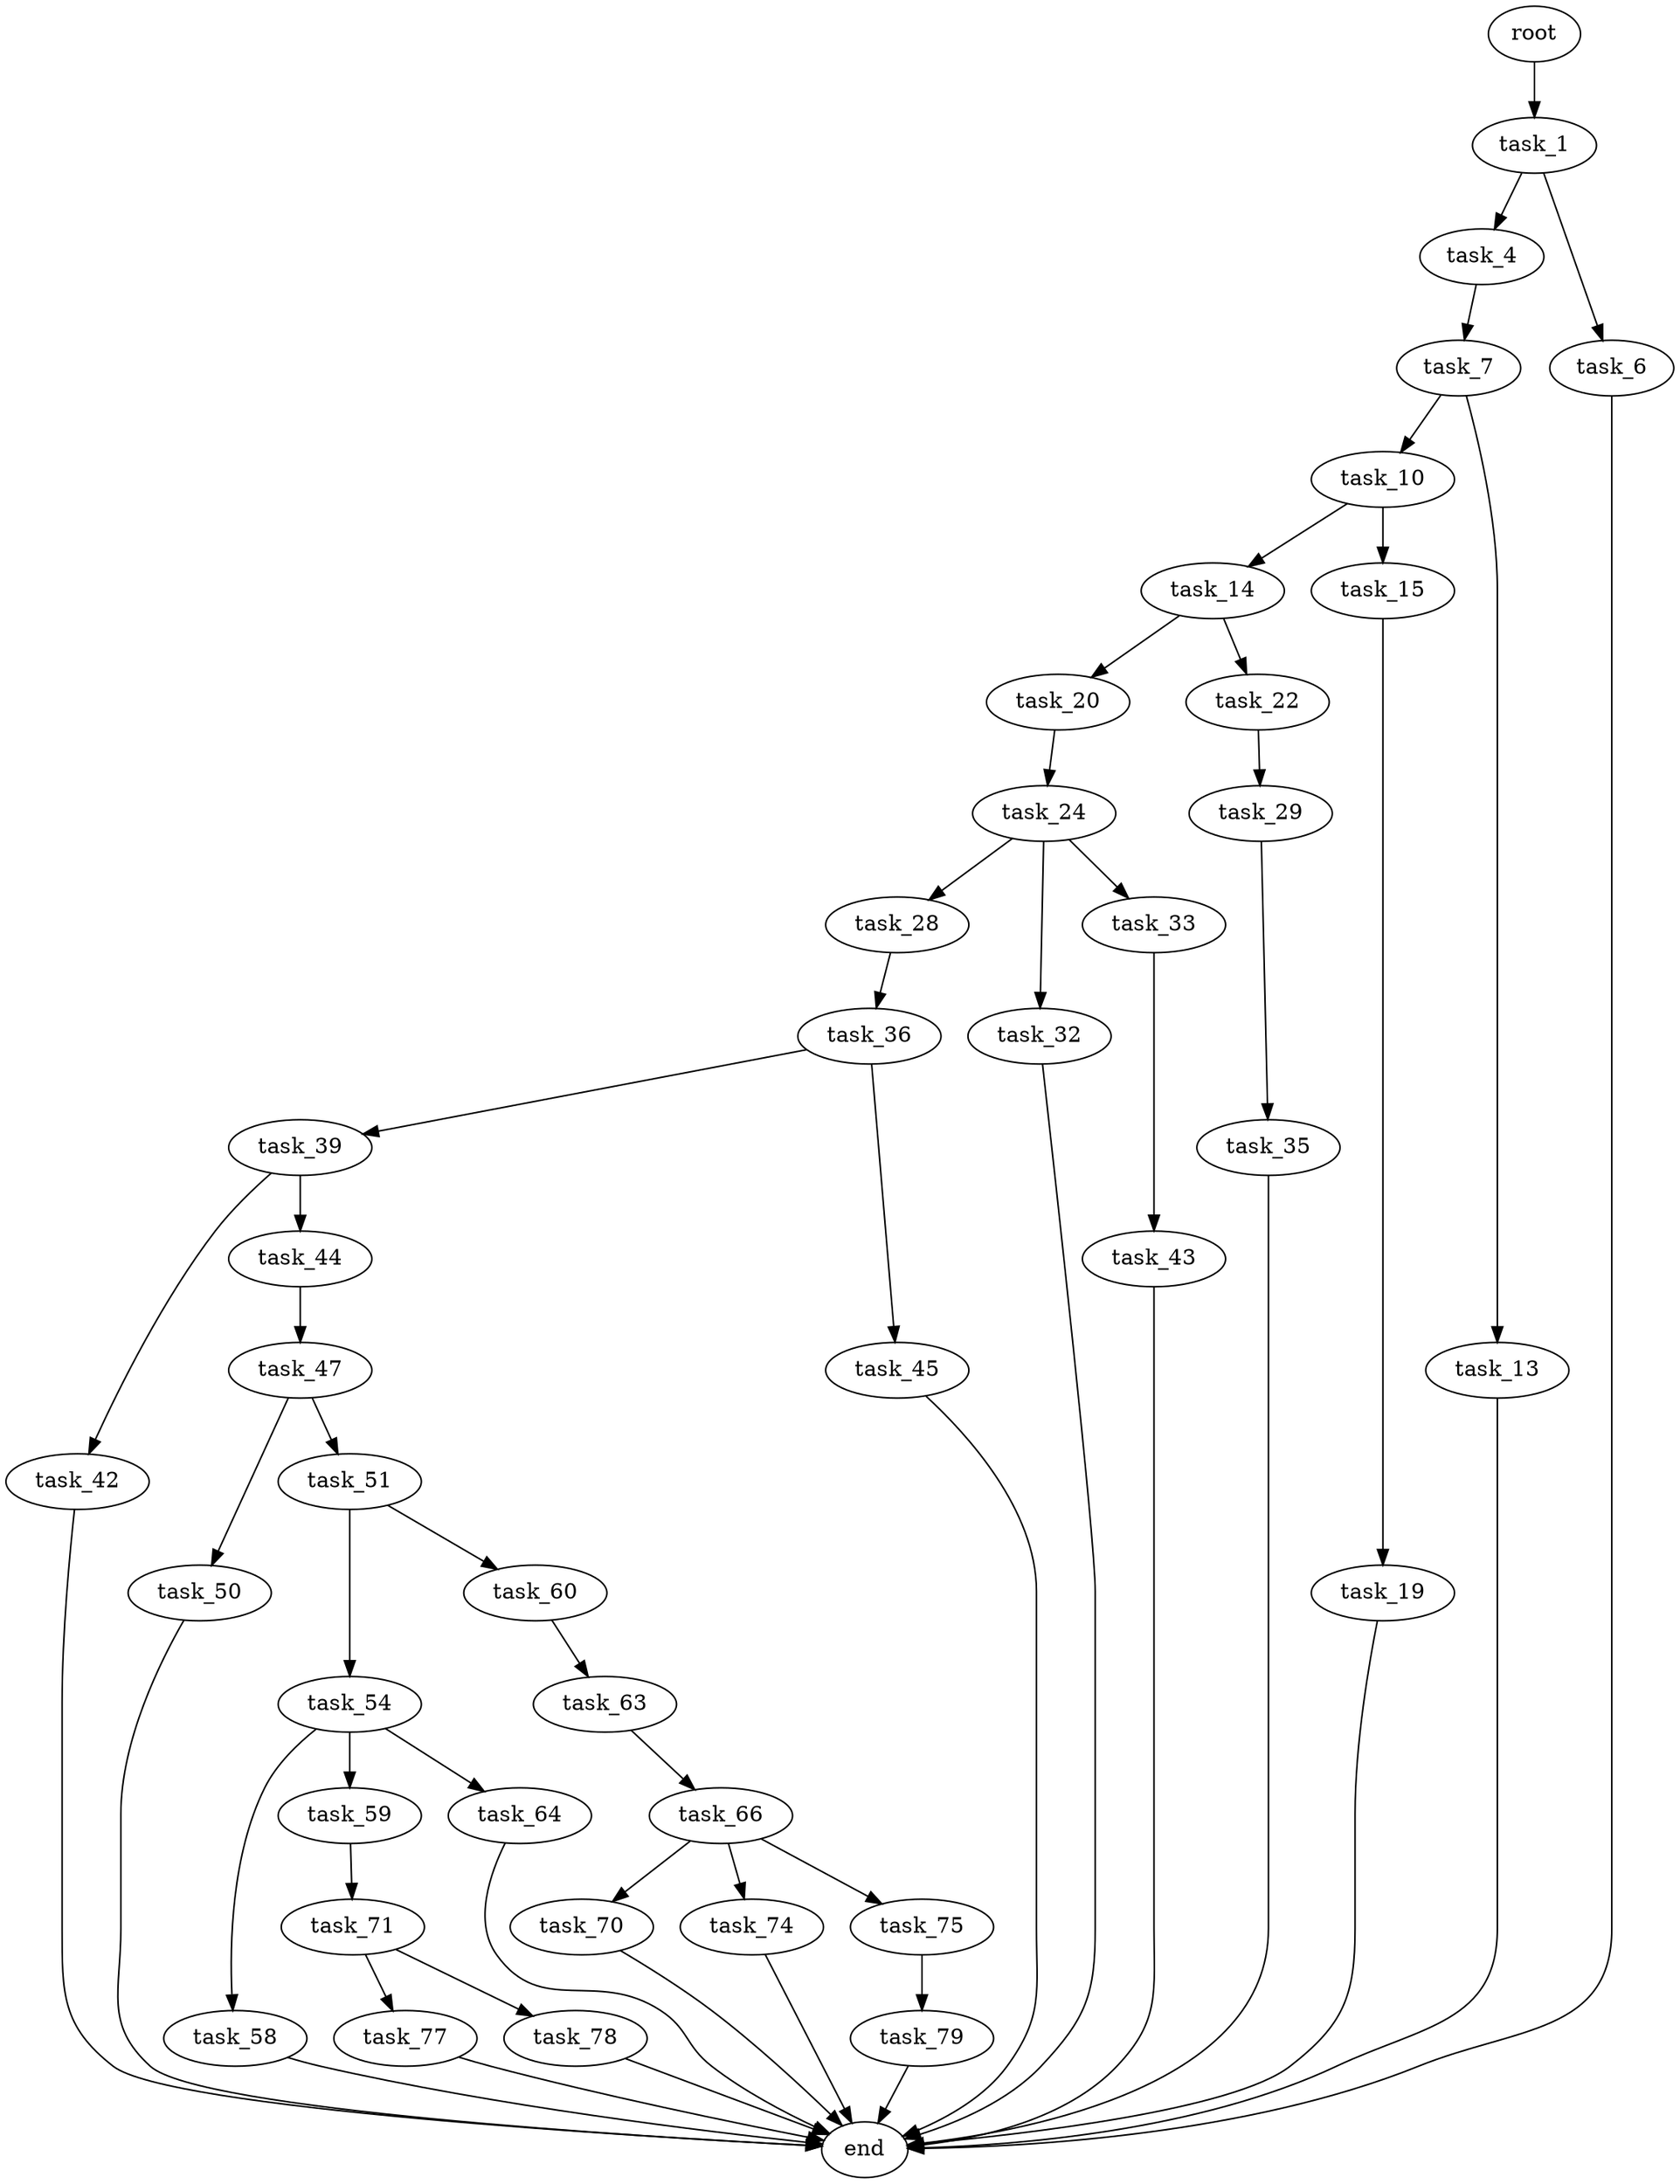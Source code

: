 digraph G {
  root [size="0.000000"];
  task_1 [size="12177522928.000000"];
  task_4 [size="322919940624.000000"];
  task_6 [size="8589934592.000000"];
  task_7 [size="8589934592.000000"];
  end [size="0.000000"];
  task_10 [size="68719476736.000000"];
  task_13 [size="134217728000.000000"];
  task_14 [size="6300251872.000000"];
  task_15 [size="134217728000.000000"];
  task_20 [size="244125196510.000000"];
  task_22 [size="134217728000.000000"];
  task_19 [size="134217728000.000000"];
  task_24 [size="368293445632.000000"];
  task_29 [size="24371409681.000000"];
  task_28 [size="18122956065.000000"];
  task_32 [size="782757789696.000000"];
  task_33 [size="8720530916.000000"];
  task_36 [size="174524090352.000000"];
  task_35 [size="78025304993.000000"];
  task_43 [size="19418369203.000000"];
  task_39 [size="90481182327.000000"];
  task_45 [size="15952816368.000000"];
  task_42 [size="93125668128.000000"];
  task_44 [size="368293445632.000000"];
  task_47 [size="8086941509.000000"];
  task_50 [size="8589934592.000000"];
  task_51 [size="1118083962303.000000"];
  task_54 [size="1740407081.000000"];
  task_60 [size="1609164867.000000"];
  task_58 [size="2940108588.000000"];
  task_59 [size="82682071587.000000"];
  task_64 [size="246598973282.000000"];
  task_71 [size="134217728000.000000"];
  task_63 [size="68719476736.000000"];
  task_66 [size="814887515304.000000"];
  task_70 [size="193713485524.000000"];
  task_74 [size="1179693796.000000"];
  task_75 [size="5565669218.000000"];
  task_77 [size="1074243394231.000000"];
  task_78 [size="632205636.000000"];
  task_79 [size="24678258242.000000"];

  root -> task_1 [size="1.000000"];
  task_1 -> task_4 [size="536870912.000000"];
  task_1 -> task_6 [size="536870912.000000"];
  task_4 -> task_7 [size="679477248.000000"];
  task_6 -> end [size="1.000000"];
  task_7 -> task_10 [size="33554432.000000"];
  task_7 -> task_13 [size="33554432.000000"];
  task_10 -> task_14 [size="134217728.000000"];
  task_10 -> task_15 [size="134217728.000000"];
  task_13 -> end [size="1.000000"];
  task_14 -> task_20 [size="134217728.000000"];
  task_14 -> task_22 [size="134217728.000000"];
  task_15 -> task_19 [size="209715200.000000"];
  task_20 -> task_24 [size="411041792.000000"];
  task_22 -> task_29 [size="209715200.000000"];
  task_19 -> end [size="1.000000"];
  task_24 -> task_28 [size="411041792.000000"];
  task_24 -> task_32 [size="411041792.000000"];
  task_24 -> task_33 [size="411041792.000000"];
  task_29 -> task_35 [size="411041792.000000"];
  task_28 -> task_36 [size="411041792.000000"];
  task_32 -> end [size="1.000000"];
  task_33 -> task_43 [size="679477248.000000"];
  task_36 -> task_39 [size="134217728.000000"];
  task_36 -> task_45 [size="134217728.000000"];
  task_35 -> end [size="1.000000"];
  task_43 -> end [size="1.000000"];
  task_39 -> task_42 [size="209715200.000000"];
  task_39 -> task_44 [size="209715200.000000"];
  task_45 -> end [size="1.000000"];
  task_42 -> end [size="1.000000"];
  task_44 -> task_47 [size="411041792.000000"];
  task_47 -> task_50 [size="411041792.000000"];
  task_47 -> task_51 [size="411041792.000000"];
  task_50 -> end [size="1.000000"];
  task_51 -> task_54 [size="838860800.000000"];
  task_51 -> task_60 [size="838860800.000000"];
  task_54 -> task_58 [size="33554432.000000"];
  task_54 -> task_59 [size="33554432.000000"];
  task_54 -> task_64 [size="33554432.000000"];
  task_60 -> task_63 [size="33554432.000000"];
  task_58 -> end [size="1.000000"];
  task_59 -> task_71 [size="75497472.000000"];
  task_64 -> end [size="1.000000"];
  task_71 -> task_77 [size="209715200.000000"];
  task_71 -> task_78 [size="209715200.000000"];
  task_63 -> task_66 [size="134217728.000000"];
  task_66 -> task_70 [size="679477248.000000"];
  task_66 -> task_74 [size="679477248.000000"];
  task_66 -> task_75 [size="679477248.000000"];
  task_70 -> end [size="1.000000"];
  task_74 -> end [size="1.000000"];
  task_75 -> task_79 [size="209715200.000000"];
  task_77 -> end [size="1.000000"];
  task_78 -> end [size="1.000000"];
  task_79 -> end [size="1.000000"];
}
